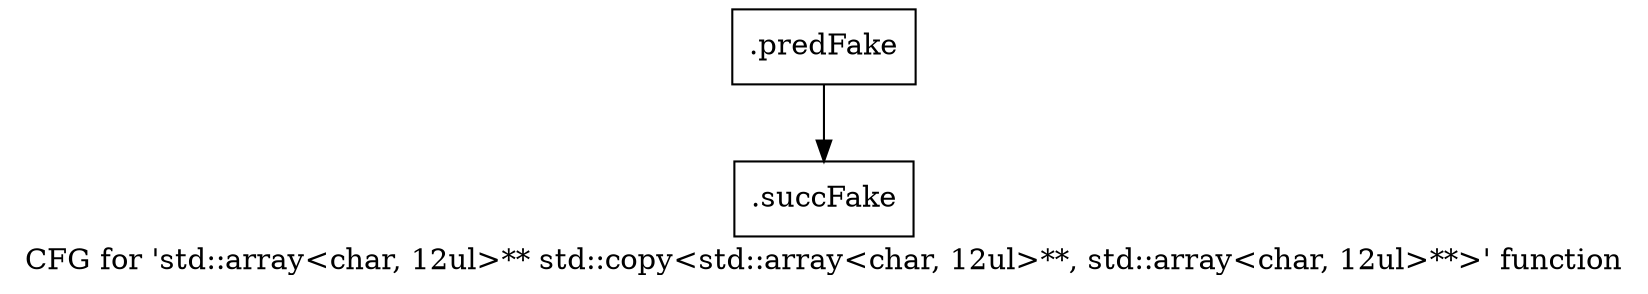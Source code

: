 digraph "CFG for 'std::array\<char, 12ul\>** std::copy\<std::array\<char, 12ul\>**, std::array\<char, 12ul\>**\>' function" {
	label="CFG for 'std::array\<char, 12ul\>** std::copy\<std::array\<char, 12ul\>**, std::array\<char, 12ul\>**\>' function";

	Node0x470baf0 [shape=record,filename="",linenumber="",label="{.predFake}"];
	Node0x470baf0 -> Node0x47ec5b0[ callList="" memoryops="" filename="/media/miguel/NewVolume/Linux/Xilinx/Vitis_HLS/2020.2/tps/lnx64/gcc-6.2.0/lib/gcc/x86_64-pc-linux-gnu/6.2.0/../../../../include/c++/6.2.0/bits/stl_algobase.h" execusionnum="0"];
	Node0x47ec5b0 [shape=record,filename="/media/miguel/NewVolume/Linux/Xilinx/Vitis_HLS/2020.2/tps/lnx64/gcc-6.2.0/lib/gcc/x86_64-pc-linux-gnu/6.2.0/../../../../include/c++/6.2.0/bits/stl_algobase.h",linenumber="454",label="{.succFake}"];
}
